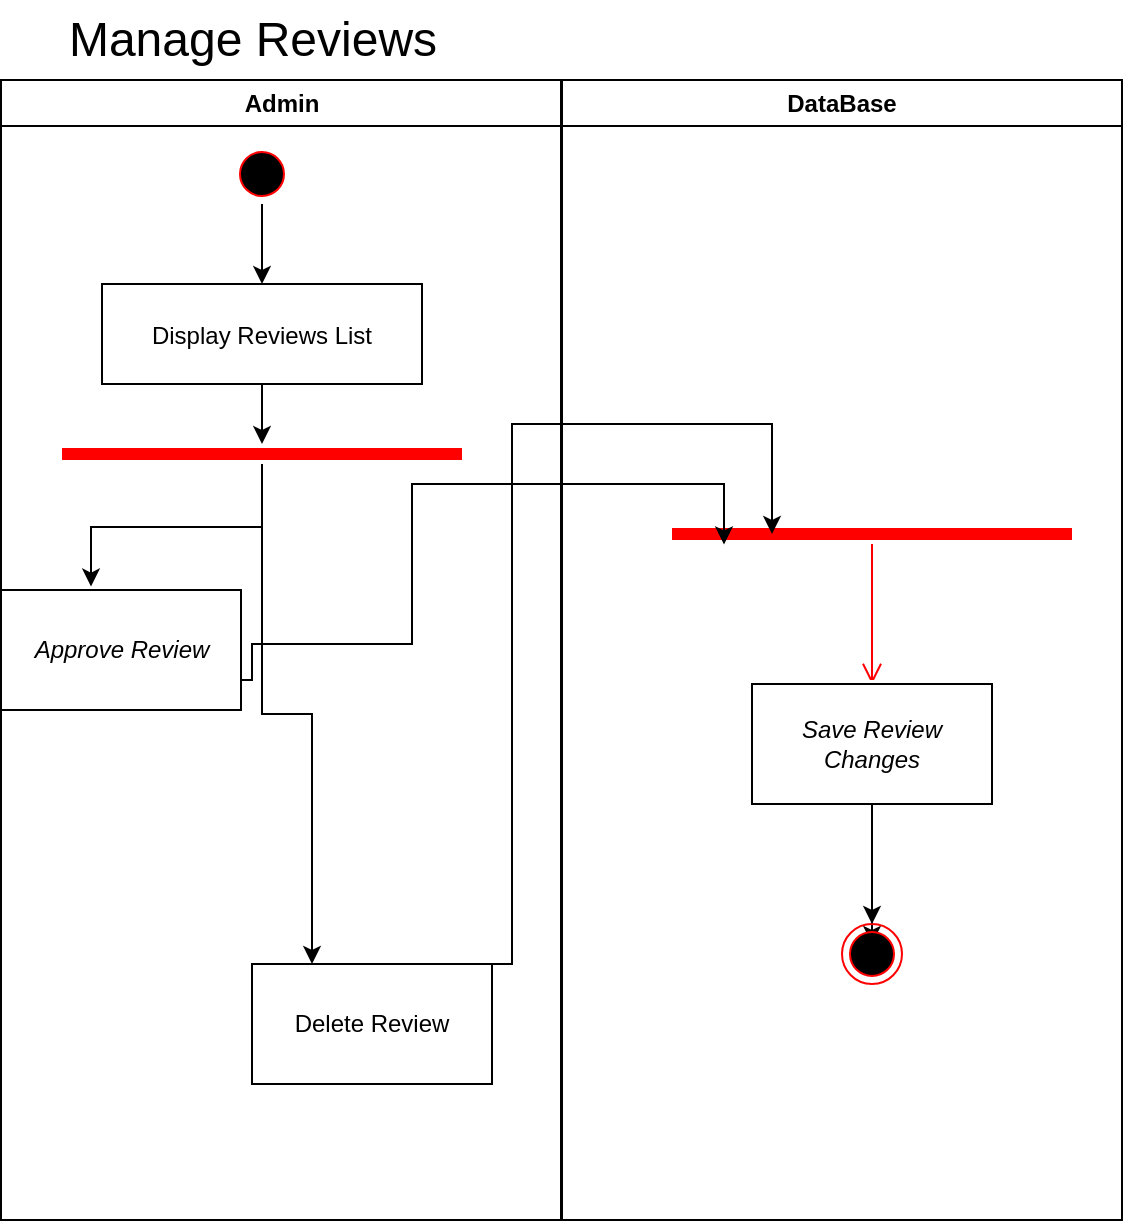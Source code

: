 <mxfile version="27.0.5">
  <diagram name="Page-1" id="e7e014a7-5840-1c2e-5031-d8a46d1fe8dd">
    <mxGraphModel dx="1303" dy="669" grid="1" gridSize="10" guides="1" tooltips="1" connect="1" arrows="1" fold="1" page="1" pageScale="1" pageWidth="1169" pageHeight="826" background="none" math="0" shadow="0">
      <root>
        <mxCell id="0" />
        <mxCell id="1" parent="0" />
        <mxCell id="2" value="Admin" style="swimlane;whiteSpace=wrap" parent="1" vertex="1">
          <mxGeometry x="164.5" y="128" width="280" height="570" as="geometry" />
        </mxCell>
        <mxCell id="eCYV4ZLi6-8JDtASC3nr-106" style="edgeStyle=orthogonalEdgeStyle;rounded=0;orthogonalLoop=1;jettySize=auto;html=1;" edge="1" parent="2" source="7" target="eCYV4ZLi6-8JDtASC3nr-78">
          <mxGeometry relative="1" as="geometry" />
        </mxCell>
        <mxCell id="7" value="Display Reviews List" style="" parent="2" vertex="1">
          <mxGeometry x="50.5" y="102" width="160" height="50" as="geometry" />
        </mxCell>
        <mxCell id="eCYV4ZLi6-8JDtASC3nr-71" style="edgeStyle=orthogonalEdgeStyle;rounded=0;orthogonalLoop=1;jettySize=auto;html=1;entryX=0.5;entryY=0;entryDx=0;entryDy=0;" edge="1" parent="2" source="13" target="7">
          <mxGeometry relative="1" as="geometry" />
        </mxCell>
        <mxCell id="13" value="" style="ellipse;shape=startState;fillColor=#000000;strokeColor=#ff0000;" parent="2" vertex="1">
          <mxGeometry x="115.5" y="32" width="30" height="30" as="geometry" />
        </mxCell>
        <mxCell id="eCYV4ZLi6-8JDtASC3nr-107" style="edgeStyle=orthogonalEdgeStyle;rounded=0;orthogonalLoop=1;jettySize=auto;html=1;entryX=0.25;entryY=0;entryDx=0;entryDy=0;" edge="1" parent="2" source="eCYV4ZLi6-8JDtASC3nr-78" target="eCYV4ZLi6-8JDtASC3nr-83">
          <mxGeometry relative="1" as="geometry" />
        </mxCell>
        <mxCell id="eCYV4ZLi6-8JDtASC3nr-78" value="" style="shape=line;html=1;strokeWidth=6;strokeColor=#ff0000;" vertex="1" parent="2">
          <mxGeometry x="30.5" y="182" width="200" height="10" as="geometry" />
        </mxCell>
        <mxCell id="eCYV4ZLi6-8JDtASC3nr-81" value="&lt;em data-end=&quot;972&quot; data-start=&quot;944&quot;&gt;Approve Review&lt;/em&gt;" style="whiteSpace=wrap;html=1;" vertex="1" parent="2">
          <mxGeometry y="255" width="120" height="60" as="geometry" />
        </mxCell>
        <mxCell id="eCYV4ZLi6-8JDtASC3nr-85" style="edgeStyle=orthogonalEdgeStyle;rounded=0;orthogonalLoop=1;jettySize=auto;html=1;entryX=0.375;entryY=-0.029;entryDx=0;entryDy=0;entryPerimeter=0;" edge="1" parent="2" source="eCYV4ZLi6-8JDtASC3nr-78" target="eCYV4ZLi6-8JDtASC3nr-81">
          <mxGeometry relative="1" as="geometry" />
        </mxCell>
        <mxCell id="eCYV4ZLi6-8JDtASC3nr-83" value="Delete Review" style="whiteSpace=wrap;html=1;" vertex="1" parent="2">
          <mxGeometry x="125.5" y="442" width="120" height="60" as="geometry" />
        </mxCell>
        <mxCell id="eCYV4ZLi6-8JDtASC3nr-66" value="&lt;font style=&quot;font-size: 24px;&quot;&gt;Manage Reviews&lt;/font&gt;" style="text;html=1;align=center;verticalAlign=middle;resizable=0;points=[];autosize=1;strokeColor=none;fillColor=none;" vertex="1" parent="1">
          <mxGeometry x="185" y="88" width="210" height="40" as="geometry" />
        </mxCell>
        <mxCell id="eCYV4ZLi6-8JDtASC3nr-87" value="DataBase" style="swimlane;whiteSpace=wrap" vertex="1" parent="1">
          <mxGeometry x="445" y="128" width="280" height="570" as="geometry" />
        </mxCell>
        <mxCell id="eCYV4ZLi6-8JDtASC3nr-97" value="" style="edgeStyle=orthogonalEdgeStyle;html=1;verticalAlign=bottom;endArrow=open;endSize=8;strokeColor=#ff0000;rounded=0;" edge="1" source="eCYV4ZLi6-8JDtASC3nr-96" parent="eCYV4ZLi6-8JDtASC3nr-87">
          <mxGeometry relative="1" as="geometry">
            <mxPoint x="155" y="302" as="targetPoint" />
          </mxGeometry>
        </mxCell>
        <mxCell id="eCYV4ZLi6-8JDtASC3nr-100" value="Text" style="edgeLabel;html=1;align=center;verticalAlign=middle;resizable=0;points=[];" vertex="1" connectable="0" parent="eCYV4ZLi6-8JDtASC3nr-97">
          <mxGeometry x="1" y="4" relative="1" as="geometry">
            <mxPoint x="-3" y="4" as="offset" />
          </mxGeometry>
        </mxCell>
        <mxCell id="eCYV4ZLi6-8JDtASC3nr-96" value="" style="shape=line;html=1;strokeWidth=6;strokeColor=#ff0000;" vertex="1" parent="eCYV4ZLi6-8JDtASC3nr-87">
          <mxGeometry x="55" y="222" width="200" height="10" as="geometry" />
        </mxCell>
        <mxCell id="eCYV4ZLi6-8JDtASC3nr-102" style="edgeStyle=orthogonalEdgeStyle;rounded=0;orthogonalLoop=1;jettySize=auto;html=1;" edge="1" parent="eCYV4ZLi6-8JDtASC3nr-87" source="eCYV4ZLi6-8JDtASC3nr-104">
          <mxGeometry relative="1" as="geometry">
            <mxPoint x="155" y="432" as="targetPoint" />
          </mxGeometry>
        </mxCell>
        <mxCell id="eCYV4ZLi6-8JDtASC3nr-101" value="&lt;em data-end=&quot;1308&quot; data-start=&quot;1282&quot;&gt;Save Review Changes&lt;/em&gt;" style="whiteSpace=wrap;html=1;" vertex="1" parent="eCYV4ZLi6-8JDtASC3nr-87">
          <mxGeometry x="95" y="302" width="120" height="60" as="geometry" />
        </mxCell>
        <mxCell id="eCYV4ZLi6-8JDtASC3nr-104" value="" style="ellipse;html=1;shape=endState;fillColor=#000000;strokeColor=#ff0000;" vertex="1" parent="eCYV4ZLi6-8JDtASC3nr-87">
          <mxGeometry x="140" y="422" width="30" height="30" as="geometry" />
        </mxCell>
        <mxCell id="eCYV4ZLi6-8JDtASC3nr-105" value="" style="edgeStyle=orthogonalEdgeStyle;rounded=0;orthogonalLoop=1;jettySize=auto;html=1;" edge="1" parent="eCYV4ZLi6-8JDtASC3nr-87" source="eCYV4ZLi6-8JDtASC3nr-101" target="eCYV4ZLi6-8JDtASC3nr-104">
          <mxGeometry relative="1" as="geometry">
            <mxPoint x="880" y="560" as="targetPoint" />
            <mxPoint x="880" y="490" as="sourcePoint" />
          </mxGeometry>
        </mxCell>
        <mxCell id="eCYV4ZLi6-8JDtASC3nr-108" style="edgeStyle=orthogonalEdgeStyle;rounded=0;orthogonalLoop=1;jettySize=auto;html=1;entryX=0.13;entryY=1.025;entryDx=0;entryDy=0;entryPerimeter=0;exitX=1;exitY=0.75;exitDx=0;exitDy=0;" edge="1" parent="1" source="eCYV4ZLi6-8JDtASC3nr-81" target="eCYV4ZLi6-8JDtASC3nr-96">
          <mxGeometry relative="1" as="geometry">
            <mxPoint x="290" y="480" as="sourcePoint" />
            <Array as="points">
              <mxPoint x="290" y="428" />
              <mxPoint x="290" y="410" />
              <mxPoint x="370" y="410" />
              <mxPoint x="370" y="330" />
              <mxPoint x="526" y="330" />
            </Array>
          </mxGeometry>
        </mxCell>
        <mxCell id="eCYV4ZLi6-8JDtASC3nr-109" style="edgeStyle=orthogonalEdgeStyle;rounded=0;orthogonalLoop=1;jettySize=auto;html=1;entryX=0.25;entryY=0.5;entryDx=0;entryDy=0;entryPerimeter=0;" edge="1" parent="1" source="eCYV4ZLi6-8JDtASC3nr-83" target="eCYV4ZLi6-8JDtASC3nr-96">
          <mxGeometry relative="1" as="geometry">
            <Array as="points">
              <mxPoint x="420" y="570" />
              <mxPoint x="420" y="300" />
              <mxPoint x="550" y="300" />
            </Array>
          </mxGeometry>
        </mxCell>
      </root>
    </mxGraphModel>
  </diagram>
</mxfile>

